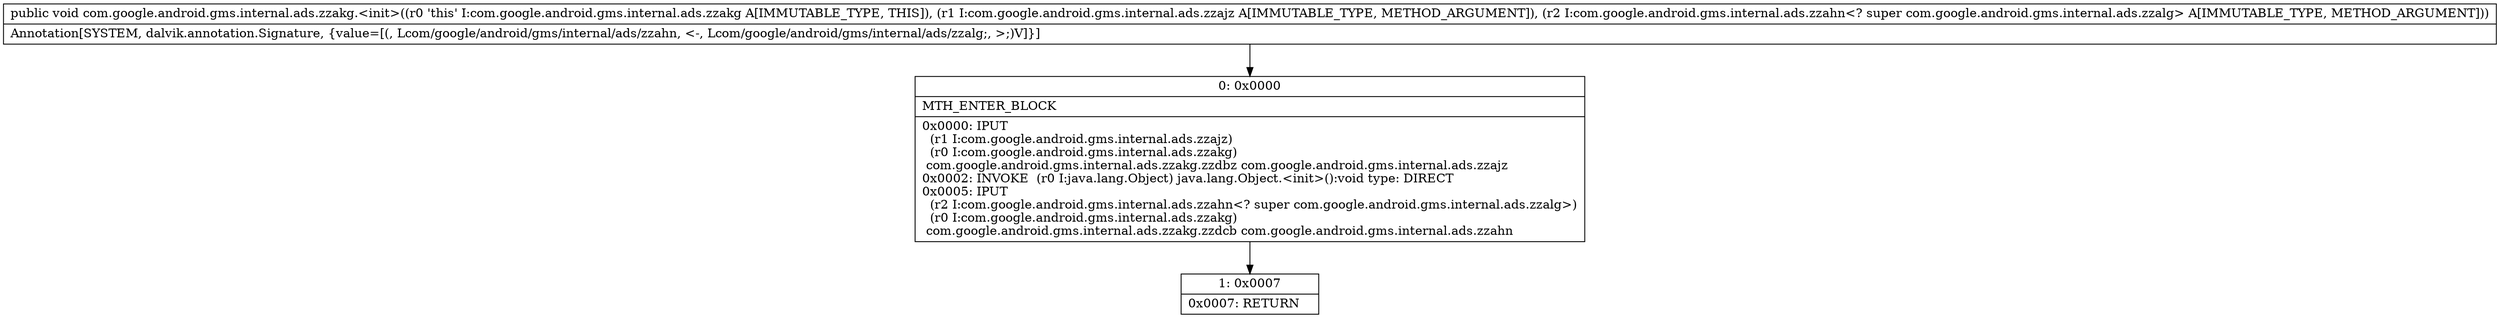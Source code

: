 digraph "CFG forcom.google.android.gms.internal.ads.zzakg.\<init\>(Lcom\/google\/android\/gms\/internal\/ads\/zzajz;Lcom\/google\/android\/gms\/internal\/ads\/zzahn;)V" {
Node_0 [shape=record,label="{0\:\ 0x0000|MTH_ENTER_BLOCK\l|0x0000: IPUT  \l  (r1 I:com.google.android.gms.internal.ads.zzajz)\l  (r0 I:com.google.android.gms.internal.ads.zzakg)\l com.google.android.gms.internal.ads.zzakg.zzdbz com.google.android.gms.internal.ads.zzajz \l0x0002: INVOKE  (r0 I:java.lang.Object) java.lang.Object.\<init\>():void type: DIRECT \l0x0005: IPUT  \l  (r2 I:com.google.android.gms.internal.ads.zzahn\<? super com.google.android.gms.internal.ads.zzalg\>)\l  (r0 I:com.google.android.gms.internal.ads.zzakg)\l com.google.android.gms.internal.ads.zzakg.zzdcb com.google.android.gms.internal.ads.zzahn \l}"];
Node_1 [shape=record,label="{1\:\ 0x0007|0x0007: RETURN   \l}"];
MethodNode[shape=record,label="{public void com.google.android.gms.internal.ads.zzakg.\<init\>((r0 'this' I:com.google.android.gms.internal.ads.zzakg A[IMMUTABLE_TYPE, THIS]), (r1 I:com.google.android.gms.internal.ads.zzajz A[IMMUTABLE_TYPE, METHOD_ARGUMENT]), (r2 I:com.google.android.gms.internal.ads.zzahn\<? super com.google.android.gms.internal.ads.zzalg\> A[IMMUTABLE_TYPE, METHOD_ARGUMENT]))  | Annotation[SYSTEM, dalvik.annotation.Signature, \{value=[(, Lcom\/google\/android\/gms\/internal\/ads\/zzahn, \<\-, Lcom\/google\/android\/gms\/internal\/ads\/zzalg;, \>;)V]\}]\l}"];
MethodNode -> Node_0;
Node_0 -> Node_1;
}

